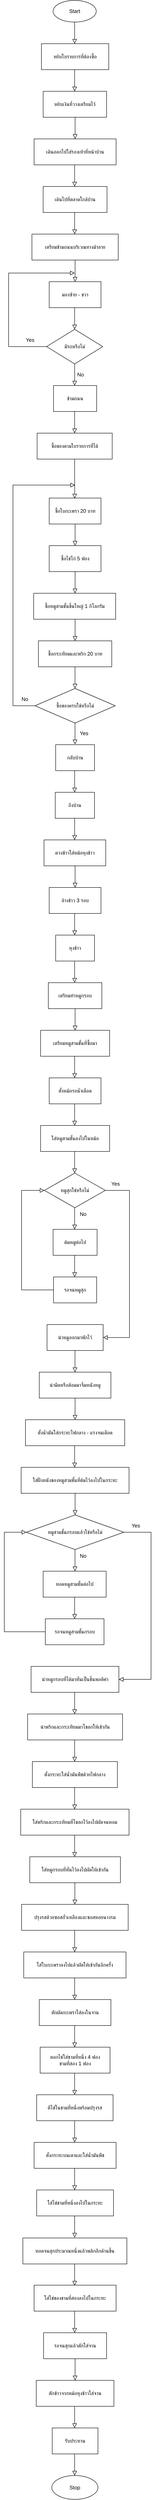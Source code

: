 <mxfile version="24.6.4" type="github">
  <diagram id="C5RBs43oDa-KdzZeNtuy" name="Page-1">
    <mxGraphModel dx="756" dy="640" grid="1" gridSize="10" guides="1" tooltips="1" connect="1" arrows="1" fold="1" page="1" pageScale="1" pageWidth="827" pageHeight="1169" math="0" shadow="0">
      <root>
        <mxCell id="WIyWlLk6GJQsqaUBKTNV-0" />
        <mxCell id="WIyWlLk6GJQsqaUBKTNV-1" parent="WIyWlLk6GJQsqaUBKTNV-0" />
        <mxCell id="WIyWlLk6GJQsqaUBKTNV-2" value="" style="rounded=0;html=1;jettySize=auto;orthogonalLoop=1;fontSize=11;endArrow=block;endFill=0;endSize=8;strokeWidth=1;shadow=0;labelBackgroundColor=none;edgeStyle=orthogonalEdgeStyle;" parent="WIyWlLk6GJQsqaUBKTNV-1" edge="1">
          <mxGeometry relative="1" as="geometry">
            <mxPoint x="413" y="110" as="sourcePoint" />
            <mxPoint x="413" y="160" as="targetPoint" />
            <Array as="points">
              <mxPoint x="413" y="150" />
              <mxPoint x="413" y="150" />
            </Array>
          </mxGeometry>
        </mxCell>
        <mxCell id="dRylAUvEp7F5T7CG9AiP-0" value="Start" style="ellipse;whiteSpace=wrap;html=1;" vertex="1" parent="WIyWlLk6GJQsqaUBKTNV-1">
          <mxGeometry x="363" y="60" width="100" height="50" as="geometry" />
        </mxCell>
        <mxCell id="dRylAUvEp7F5T7CG9AiP-4" value="หยิบใบรายการที่ต้องซื้อ" style="rounded=0;whiteSpace=wrap;html=1;" vertex="1" parent="WIyWlLk6GJQsqaUBKTNV-1">
          <mxGeometry x="336" y="160" width="156" height="60" as="geometry" />
        </mxCell>
        <mxCell id="dRylAUvEp7F5T7CG9AiP-5" value="" style="rounded=0;html=1;jettySize=auto;orthogonalLoop=1;fontSize=11;endArrow=block;endFill=0;endSize=8;strokeWidth=1;shadow=0;labelBackgroundColor=none;edgeStyle=orthogonalEdgeStyle;" edge="1" parent="WIyWlLk6GJQsqaUBKTNV-1">
          <mxGeometry relative="1" as="geometry">
            <mxPoint x="413" y="220" as="sourcePoint" />
            <mxPoint x="413" y="270" as="targetPoint" />
            <Array as="points">
              <mxPoint x="413" y="260" />
              <mxPoint x="413" y="260" />
            </Array>
          </mxGeometry>
        </mxCell>
        <mxCell id="dRylAUvEp7F5T7CG9AiP-6" value="หยิบเงินที่วางเตรียมไว้" style="rounded=0;whiteSpace=wrap;html=1;" vertex="1" parent="WIyWlLk6GJQsqaUBKTNV-1">
          <mxGeometry x="340" y="270" width="147" height="60" as="geometry" />
        </mxCell>
        <mxCell id="dRylAUvEp7F5T7CG9AiP-7" value="" style="rounded=0;html=1;jettySize=auto;orthogonalLoop=1;fontSize=11;endArrow=block;endFill=0;endSize=8;strokeWidth=1;shadow=0;labelBackgroundColor=none;edgeStyle=orthogonalEdgeStyle;" edge="1" parent="WIyWlLk6GJQsqaUBKTNV-1">
          <mxGeometry relative="1" as="geometry">
            <mxPoint x="414" y="330" as="sourcePoint" />
            <mxPoint x="414" y="380" as="targetPoint" />
            <Array as="points">
              <mxPoint x="414" y="370" />
              <mxPoint x="414" y="370" />
            </Array>
          </mxGeometry>
        </mxCell>
        <mxCell id="dRylAUvEp7F5T7CG9AiP-8" value="เดินออกไปใส่รองเท้าที่หน้าบ้าน" style="rounded=0;whiteSpace=wrap;html=1;" vertex="1" parent="WIyWlLk6GJQsqaUBKTNV-1">
          <mxGeometry x="319" y="380" width="190" height="60" as="geometry" />
        </mxCell>
        <mxCell id="dRylAUvEp7F5T7CG9AiP-9" value="" style="rounded=0;html=1;jettySize=auto;orthogonalLoop=1;fontSize=11;endArrow=block;endFill=0;endSize=8;strokeWidth=1;shadow=0;labelBackgroundColor=none;edgeStyle=orthogonalEdgeStyle;" edge="1" parent="WIyWlLk6GJQsqaUBKTNV-1">
          <mxGeometry relative="1" as="geometry">
            <mxPoint x="413" y="440" as="sourcePoint" />
            <mxPoint x="413" y="490" as="targetPoint" />
            <Array as="points">
              <mxPoint x="413" y="480" />
              <mxPoint x="413" y="480" />
            </Array>
          </mxGeometry>
        </mxCell>
        <mxCell id="dRylAUvEp7F5T7CG9AiP-10" value="เดินไปที่ตลาดใกล้บ้าน" style="rounded=0;whiteSpace=wrap;html=1;" vertex="1" parent="WIyWlLk6GJQsqaUBKTNV-1">
          <mxGeometry x="340" y="490" width="148" height="60" as="geometry" />
        </mxCell>
        <mxCell id="dRylAUvEp7F5T7CG9AiP-11" value="" style="rounded=0;html=1;jettySize=auto;orthogonalLoop=1;fontSize=11;endArrow=block;endFill=0;endSize=8;strokeWidth=1;shadow=0;labelBackgroundColor=none;edgeStyle=orthogonalEdgeStyle;" edge="1" parent="WIyWlLk6GJQsqaUBKTNV-1">
          <mxGeometry relative="1" as="geometry">
            <mxPoint x="413" y="550" as="sourcePoint" />
            <mxPoint x="413" y="600" as="targetPoint" />
            <Array as="points">
              <mxPoint x="413" y="590" />
              <mxPoint x="413" y="590" />
            </Array>
          </mxGeometry>
        </mxCell>
        <mxCell id="dRylAUvEp7F5T7CG9AiP-12" value="เตรียมข้ามถนนบริเวณทางม้าลาย" style="rounded=0;whiteSpace=wrap;html=1;" vertex="1" parent="WIyWlLk6GJQsqaUBKTNV-1">
          <mxGeometry x="314" y="600" width="200" height="60" as="geometry" />
        </mxCell>
        <mxCell id="dRylAUvEp7F5T7CG9AiP-13" value="" style="rounded=0;html=1;jettySize=auto;orthogonalLoop=1;fontSize=11;endArrow=block;endFill=0;endSize=8;strokeWidth=1;shadow=0;labelBackgroundColor=none;edgeStyle=orthogonalEdgeStyle;" edge="1" parent="WIyWlLk6GJQsqaUBKTNV-1">
          <mxGeometry relative="1" as="geometry">
            <mxPoint x="414" y="660" as="sourcePoint" />
            <mxPoint x="414" y="710" as="targetPoint" />
            <Array as="points">
              <mxPoint x="414" y="700" />
              <mxPoint x="414" y="700" />
            </Array>
          </mxGeometry>
        </mxCell>
        <mxCell id="dRylAUvEp7F5T7CG9AiP-14" value="มองซ้าย - ขวา" style="rounded=0;whiteSpace=wrap;html=1;" vertex="1" parent="WIyWlLk6GJQsqaUBKTNV-1">
          <mxGeometry x="354" y="710" width="120" height="60" as="geometry" />
        </mxCell>
        <mxCell id="dRylAUvEp7F5T7CG9AiP-15" value="" style="rounded=0;html=1;jettySize=auto;orthogonalLoop=1;fontSize=11;endArrow=block;endFill=0;endSize=8;strokeWidth=1;shadow=0;labelBackgroundColor=none;edgeStyle=orthogonalEdgeStyle;" edge="1" parent="WIyWlLk6GJQsqaUBKTNV-1">
          <mxGeometry relative="1" as="geometry">
            <mxPoint x="413" y="770" as="sourcePoint" />
            <mxPoint x="413" y="820" as="targetPoint" />
            <Array as="points">
              <mxPoint x="413" y="810" />
              <mxPoint x="413" y="810" />
            </Array>
          </mxGeometry>
        </mxCell>
        <mxCell id="dRylAUvEp7F5T7CG9AiP-17" value="มีรถหรือไม่" style="rhombus;whiteSpace=wrap;html=1;" vertex="1" parent="WIyWlLk6GJQsqaUBKTNV-1">
          <mxGeometry x="348" y="820" width="130" height="80" as="geometry" />
        </mxCell>
        <mxCell id="dRylAUvEp7F5T7CG9AiP-18" value="" style="rounded=0;html=1;jettySize=auto;orthogonalLoop=1;fontSize=11;endArrow=block;endFill=0;endSize=8;strokeWidth=1;shadow=0;labelBackgroundColor=none;edgeStyle=orthogonalEdgeStyle;" edge="1" parent="WIyWlLk6GJQsqaUBKTNV-1">
          <mxGeometry relative="1" as="geometry">
            <mxPoint x="413" y="900" as="sourcePoint" />
            <mxPoint x="413" y="950" as="targetPoint" />
            <Array as="points">
              <mxPoint x="413" y="940" />
              <mxPoint x="413" y="940" />
            </Array>
          </mxGeometry>
        </mxCell>
        <mxCell id="dRylAUvEp7F5T7CG9AiP-19" value="ข้ามถนน" style="rounded=0;whiteSpace=wrap;html=1;" vertex="1" parent="WIyWlLk6GJQsqaUBKTNV-1">
          <mxGeometry x="364" y="950" width="100" height="60" as="geometry" />
        </mxCell>
        <mxCell id="dRylAUvEp7F5T7CG9AiP-20" value="ซื้อของตามใบรายการที่ได้" style="rounded=0;whiteSpace=wrap;html=1;" vertex="1" parent="WIyWlLk6GJQsqaUBKTNV-1">
          <mxGeometry x="326" y="1060" width="174" height="60" as="geometry" />
        </mxCell>
        <mxCell id="dRylAUvEp7F5T7CG9AiP-21" value="" style="rounded=0;html=1;jettySize=auto;orthogonalLoop=1;fontSize=11;endArrow=block;endFill=0;endSize=8;strokeWidth=1;shadow=0;labelBackgroundColor=none;edgeStyle=orthogonalEdgeStyle;" edge="1" parent="WIyWlLk6GJQsqaUBKTNV-1">
          <mxGeometry relative="1" as="geometry">
            <mxPoint x="413" y="1010" as="sourcePoint" />
            <mxPoint x="413" y="1060" as="targetPoint" />
            <Array as="points">
              <mxPoint x="413" y="1050" />
              <mxPoint x="413" y="1050" />
            </Array>
          </mxGeometry>
        </mxCell>
        <mxCell id="9p4imzftp4YwQ79ZMZ6x-1" value="" style="rounded=0;html=1;jettySize=auto;orthogonalLoop=1;fontSize=11;endArrow=block;endFill=0;endSize=8;strokeWidth=1;shadow=0;labelBackgroundColor=none;edgeStyle=orthogonalEdgeStyle;" edge="1" parent="WIyWlLk6GJQsqaUBKTNV-1">
          <mxGeometry relative="1" as="geometry">
            <mxPoint x="413" y="1120" as="sourcePoint" />
            <mxPoint x="413.19" y="1211" as="targetPoint" />
            <Array as="points">
              <mxPoint x="412.79" y="1180" />
              <mxPoint x="412.79" y="1180" />
            </Array>
          </mxGeometry>
        </mxCell>
        <mxCell id="9p4imzftp4YwQ79ZMZ6x-3" value="" style="rounded=0;html=1;jettySize=auto;orthogonalLoop=1;fontSize=11;endArrow=block;endFill=0;endSize=8;strokeWidth=1;shadow=0;labelBackgroundColor=none;edgeStyle=orthogonalEdgeStyle;exitX=0;exitY=0.5;exitDx=0;exitDy=0;" edge="1" parent="WIyWlLk6GJQsqaUBKTNV-1" source="dRylAUvEp7F5T7CG9AiP-17">
          <mxGeometry relative="1" as="geometry">
            <mxPoint x="280" y="910" as="sourcePoint" />
            <mxPoint x="413" y="690" as="targetPoint" />
            <Array as="points">
              <mxPoint x="260" y="860" />
              <mxPoint x="260" y="690" />
            </Array>
          </mxGeometry>
        </mxCell>
        <mxCell id="9p4imzftp4YwQ79ZMZ6x-6" value="Yes" style="text;strokeColor=none;fillColor=none;align=left;verticalAlign=middle;spacingLeft=4;spacingRight=4;overflow=hidden;points=[[0,0.5],[1,0.5]];portConstraint=eastwest;rotatable=0;whiteSpace=wrap;html=1;" vertex="1" parent="WIyWlLk6GJQsqaUBKTNV-1">
          <mxGeometry x="294" y="830" width="42" height="30" as="geometry" />
        </mxCell>
        <mxCell id="9p4imzftp4YwQ79ZMZ6x-8" value="No" style="text;strokeColor=none;fillColor=none;align=left;verticalAlign=middle;spacingLeft=4;spacingRight=4;overflow=hidden;points=[[0,0.5],[1,0.5]];portConstraint=eastwest;rotatable=0;whiteSpace=wrap;html=1;" vertex="1" parent="WIyWlLk6GJQsqaUBKTNV-1">
          <mxGeometry x="413" y="910" width="40" height="30" as="geometry" />
        </mxCell>
        <mxCell id="9p4imzftp4YwQ79ZMZ6x-9" value="ซื้อใบกะเพรา 20 บาท" style="rounded=0;whiteSpace=wrap;html=1;" vertex="1" parent="WIyWlLk6GJQsqaUBKTNV-1">
          <mxGeometry x="354" y="1210" width="120" height="60" as="geometry" />
        </mxCell>
        <mxCell id="9p4imzftp4YwQ79ZMZ6x-10" value="" style="rounded=0;html=1;jettySize=auto;orthogonalLoop=1;fontSize=11;endArrow=block;endFill=0;endSize=8;strokeWidth=1;shadow=0;labelBackgroundColor=none;edgeStyle=orthogonalEdgeStyle;" edge="1" parent="WIyWlLk6GJQsqaUBKTNV-1">
          <mxGeometry relative="1" as="geometry">
            <mxPoint x="414" y="1270" as="sourcePoint" />
            <mxPoint x="414" y="1320" as="targetPoint" />
            <Array as="points">
              <mxPoint x="414" y="1310" />
              <mxPoint x="414" y="1310" />
            </Array>
          </mxGeometry>
        </mxCell>
        <mxCell id="9p4imzftp4YwQ79ZMZ6x-11" value="ซื้อไข่ไก่ 5 ฟอง" style="rounded=0;whiteSpace=wrap;html=1;" vertex="1" parent="WIyWlLk6GJQsqaUBKTNV-1">
          <mxGeometry x="354" y="1320" width="120" height="60" as="geometry" />
        </mxCell>
        <mxCell id="9p4imzftp4YwQ79ZMZ6x-12" value="" style="rounded=0;html=1;jettySize=auto;orthogonalLoop=1;fontSize=11;endArrow=block;endFill=0;endSize=8;strokeWidth=1;shadow=0;labelBackgroundColor=none;edgeStyle=orthogonalEdgeStyle;" edge="1" parent="WIyWlLk6GJQsqaUBKTNV-1">
          <mxGeometry relative="1" as="geometry">
            <mxPoint x="414" y="1380" as="sourcePoint" />
            <mxPoint x="414" y="1430" as="targetPoint" />
            <Array as="points">
              <mxPoint x="414" y="1420" />
              <mxPoint x="414" y="1420" />
            </Array>
          </mxGeometry>
        </mxCell>
        <mxCell id="9p4imzftp4YwQ79ZMZ6x-13" value="ซื้อหมูสามชั้นชิ้นใหญ่ 1 กิโลกรัม" style="rounded=0;whiteSpace=wrap;html=1;" vertex="1" parent="WIyWlLk6GJQsqaUBKTNV-1">
          <mxGeometry x="318" y="1430" width="190" height="60" as="geometry" />
        </mxCell>
        <mxCell id="9p4imzftp4YwQ79ZMZ6x-14" value="" style="rounded=0;html=1;jettySize=auto;orthogonalLoop=1;fontSize=11;endArrow=block;endFill=0;endSize=8;strokeWidth=1;shadow=0;labelBackgroundColor=none;edgeStyle=orthogonalEdgeStyle;" edge="1" parent="WIyWlLk6GJQsqaUBKTNV-1">
          <mxGeometry relative="1" as="geometry">
            <mxPoint x="414" y="1490" as="sourcePoint" />
            <mxPoint x="414" y="1540" as="targetPoint" />
            <Array as="points">
              <mxPoint x="414" y="1530" />
              <mxPoint x="414" y="1530" />
            </Array>
          </mxGeometry>
        </mxCell>
        <mxCell id="9p4imzftp4YwQ79ZMZ6x-15" value="ซื้อกระเทียมและพริก 20 บาท" style="rounded=0;whiteSpace=wrap;html=1;" vertex="1" parent="WIyWlLk6GJQsqaUBKTNV-1">
          <mxGeometry x="329" y="1540" width="170" height="60" as="geometry" />
        </mxCell>
        <mxCell id="9p4imzftp4YwQ79ZMZ6x-16" value="" style="rounded=0;html=1;jettySize=auto;orthogonalLoop=1;fontSize=11;endArrow=block;endFill=0;endSize=8;strokeWidth=1;shadow=0;labelBackgroundColor=none;edgeStyle=orthogonalEdgeStyle;" edge="1" parent="WIyWlLk6GJQsqaUBKTNV-1">
          <mxGeometry relative="1" as="geometry">
            <mxPoint x="413.82" y="1600" as="sourcePoint" />
            <mxPoint x="413.82" y="1650" as="targetPoint" />
            <Array as="points">
              <mxPoint x="413.82" y="1640" />
              <mxPoint x="413.82" y="1640" />
            </Array>
          </mxGeometry>
        </mxCell>
        <mxCell id="9p4imzftp4YwQ79ZMZ6x-17" value="ซื้อของครบใช่หรือไม่" style="rhombus;whiteSpace=wrap;html=1;" vertex="1" parent="WIyWlLk6GJQsqaUBKTNV-1">
          <mxGeometry x="321" y="1650" width="186" height="80" as="geometry" />
        </mxCell>
        <mxCell id="9p4imzftp4YwQ79ZMZ6x-18" value="" style="rounded=0;html=1;jettySize=auto;orthogonalLoop=1;fontSize=11;endArrow=block;endFill=0;endSize=8;strokeWidth=1;shadow=0;labelBackgroundColor=none;edgeStyle=orthogonalEdgeStyle;" edge="1" parent="WIyWlLk6GJQsqaUBKTNV-1">
          <mxGeometry relative="1" as="geometry">
            <mxPoint x="413.82" y="1729" as="sourcePoint" />
            <mxPoint x="413.82" y="1779" as="targetPoint" />
            <Array as="points">
              <mxPoint x="413.82" y="1769" />
              <mxPoint x="413.82" y="1769" />
            </Array>
          </mxGeometry>
        </mxCell>
        <mxCell id="9p4imzftp4YwQ79ZMZ6x-19" value="กลับบ้าน" style="rounded=0;whiteSpace=wrap;html=1;" vertex="1" parent="WIyWlLk6GJQsqaUBKTNV-1">
          <mxGeometry x="369" y="1780" width="90" height="60" as="geometry" />
        </mxCell>
        <mxCell id="9p4imzftp4YwQ79ZMZ6x-20" value="" style="rounded=0;html=1;jettySize=auto;orthogonalLoop=1;fontSize=11;endArrow=block;endFill=0;endSize=8;strokeWidth=1;shadow=0;labelBackgroundColor=none;edgeStyle=orthogonalEdgeStyle;" edge="1" parent="WIyWlLk6GJQsqaUBKTNV-1">
          <mxGeometry relative="1" as="geometry">
            <mxPoint x="413" y="1840" as="sourcePoint" />
            <mxPoint x="413" y="1890" as="targetPoint" />
            <Array as="points">
              <mxPoint x="413" y="1880" />
              <mxPoint x="413" y="1880" />
            </Array>
          </mxGeometry>
        </mxCell>
        <mxCell id="9p4imzftp4YwQ79ZMZ6x-21" value="ถึงบ้าน" style="rounded=0;whiteSpace=wrap;html=1;" vertex="1" parent="WIyWlLk6GJQsqaUBKTNV-1">
          <mxGeometry x="368" y="1890" width="91" height="60" as="geometry" />
        </mxCell>
        <mxCell id="9p4imzftp4YwQ79ZMZ6x-22" value="" style="rounded=0;html=1;jettySize=auto;orthogonalLoop=1;fontSize=11;endArrow=block;endFill=0;endSize=8;strokeWidth=1;shadow=0;labelBackgroundColor=none;edgeStyle=orthogonalEdgeStyle;" edge="1" parent="WIyWlLk6GJQsqaUBKTNV-1">
          <mxGeometry relative="1" as="geometry">
            <mxPoint x="413" y="1950" as="sourcePoint" />
            <mxPoint x="413" y="2000" as="targetPoint" />
            <Array as="points">
              <mxPoint x="413" y="1990" />
              <mxPoint x="413" y="1990" />
            </Array>
          </mxGeometry>
        </mxCell>
        <mxCell id="9p4imzftp4YwQ79ZMZ6x-23" value="ตวงข้าวใส่หม้อหุงข้าว" style="rounded=0;whiteSpace=wrap;html=1;" vertex="1" parent="WIyWlLk6GJQsqaUBKTNV-1">
          <mxGeometry x="342" y="2000" width="143" height="60" as="geometry" />
        </mxCell>
        <mxCell id="9p4imzftp4YwQ79ZMZ6x-24" value="" style="rounded=0;html=1;jettySize=auto;orthogonalLoop=1;fontSize=11;endArrow=block;endFill=0;endSize=8;strokeWidth=1;shadow=0;labelBackgroundColor=none;edgeStyle=orthogonalEdgeStyle;" edge="1" parent="WIyWlLk6GJQsqaUBKTNV-1">
          <mxGeometry relative="1" as="geometry">
            <mxPoint x="414" y="2060" as="sourcePoint" />
            <mxPoint x="414" y="2110" as="targetPoint" />
            <Array as="points">
              <mxPoint x="414" y="2100" />
              <mxPoint x="414" y="2100" />
            </Array>
          </mxGeometry>
        </mxCell>
        <mxCell id="9p4imzftp4YwQ79ZMZ6x-25" value="ล้างข้าว 3 รอบ" style="rounded=0;whiteSpace=wrap;html=1;" vertex="1" parent="WIyWlLk6GJQsqaUBKTNV-1">
          <mxGeometry x="354" y="2110" width="120" height="60" as="geometry" />
        </mxCell>
        <mxCell id="9p4imzftp4YwQ79ZMZ6x-26" value="" style="rounded=0;html=1;jettySize=auto;orthogonalLoop=1;fontSize=11;endArrow=block;endFill=0;endSize=8;strokeWidth=1;shadow=0;labelBackgroundColor=none;edgeStyle=orthogonalEdgeStyle;" edge="1" parent="WIyWlLk6GJQsqaUBKTNV-1">
          <mxGeometry relative="1" as="geometry">
            <mxPoint x="413" y="2170" as="sourcePoint" />
            <mxPoint x="413" y="2220" as="targetPoint" />
            <Array as="points">
              <mxPoint x="413" y="2210" />
              <mxPoint x="413" y="2210" />
            </Array>
          </mxGeometry>
        </mxCell>
        <mxCell id="9p4imzftp4YwQ79ZMZ6x-27" value="หุงข้าว" style="rounded=0;whiteSpace=wrap;html=1;" vertex="1" parent="WIyWlLk6GJQsqaUBKTNV-1">
          <mxGeometry x="369" y="2220" width="90" height="60" as="geometry" />
        </mxCell>
        <mxCell id="9p4imzftp4YwQ79ZMZ6x-28" value="" style="rounded=0;html=1;jettySize=auto;orthogonalLoop=1;fontSize=11;endArrow=block;endFill=0;endSize=8;strokeWidth=1;shadow=0;labelBackgroundColor=none;edgeStyle=orthogonalEdgeStyle;" edge="1" parent="WIyWlLk6GJQsqaUBKTNV-1">
          <mxGeometry relative="1" as="geometry">
            <mxPoint x="413" y="2280" as="sourcePoint" />
            <mxPoint x="413" y="2330" as="targetPoint" />
            <Array as="points">
              <mxPoint x="413" y="2320" />
              <mxPoint x="413" y="2320" />
            </Array>
          </mxGeometry>
        </mxCell>
        <mxCell id="9p4imzftp4YwQ79ZMZ6x-29" value="เตรียมทำหมูกรอบ" style="rounded=0;whiteSpace=wrap;html=1;" vertex="1" parent="WIyWlLk6GJQsqaUBKTNV-1">
          <mxGeometry x="352" y="2330" width="124" height="60" as="geometry" />
        </mxCell>
        <mxCell id="9p4imzftp4YwQ79ZMZ6x-30" value="" style="rounded=0;html=1;jettySize=auto;orthogonalLoop=1;fontSize=11;endArrow=block;endFill=0;endSize=8;strokeWidth=1;shadow=0;labelBackgroundColor=none;edgeStyle=orthogonalEdgeStyle;" edge="1" parent="WIyWlLk6GJQsqaUBKTNV-1">
          <mxGeometry relative="1" as="geometry">
            <mxPoint x="414" y="2390" as="sourcePoint" />
            <mxPoint x="414" y="2440" as="targetPoint" />
            <Array as="points">
              <mxPoint x="414" y="2430" />
              <mxPoint x="414" y="2430" />
            </Array>
          </mxGeometry>
        </mxCell>
        <mxCell id="9p4imzftp4YwQ79ZMZ6x-31" value="เตรียมหมูสามชั้นที่ซื้อมา" style="rounded=0;whiteSpace=wrap;html=1;" vertex="1" parent="WIyWlLk6GJQsqaUBKTNV-1">
          <mxGeometry x="334" y="2440" width="160" height="60" as="geometry" />
        </mxCell>
        <mxCell id="9p4imzftp4YwQ79ZMZ6x-32" value="" style="rounded=0;html=1;jettySize=auto;orthogonalLoop=1;fontSize=11;endArrow=block;endFill=0;endSize=8;strokeWidth=1;shadow=0;labelBackgroundColor=none;edgeStyle=orthogonalEdgeStyle;" edge="1" parent="WIyWlLk6GJQsqaUBKTNV-1">
          <mxGeometry relative="1" as="geometry">
            <mxPoint x="413" y="2500" as="sourcePoint" />
            <mxPoint x="413" y="2550" as="targetPoint" />
            <Array as="points">
              <mxPoint x="413" y="2540" />
              <mxPoint x="413" y="2540" />
            </Array>
          </mxGeometry>
        </mxCell>
        <mxCell id="9p4imzftp4YwQ79ZMZ6x-33" value="ตั้งหม้อรอน้ำเดือด" style="rounded=0;whiteSpace=wrap;html=1;" vertex="1" parent="WIyWlLk6GJQsqaUBKTNV-1">
          <mxGeometry x="354" y="2550" width="120" height="60" as="geometry" />
        </mxCell>
        <mxCell id="9p4imzftp4YwQ79ZMZ6x-34" value="" style="rounded=0;html=1;jettySize=auto;orthogonalLoop=1;fontSize=11;endArrow=block;endFill=0;endSize=8;strokeWidth=1;shadow=0;labelBackgroundColor=none;edgeStyle=orthogonalEdgeStyle;" edge="1" parent="WIyWlLk6GJQsqaUBKTNV-1">
          <mxGeometry relative="1" as="geometry">
            <mxPoint x="413" y="2610" as="sourcePoint" />
            <mxPoint x="413" y="2660" as="targetPoint" />
            <Array as="points">
              <mxPoint x="413" y="2650" />
              <mxPoint x="413" y="2650" />
            </Array>
          </mxGeometry>
        </mxCell>
        <mxCell id="9p4imzftp4YwQ79ZMZ6x-35" value="ใส่หมูสามชั้นลงไปในหม้อ" style="rounded=0;whiteSpace=wrap;html=1;" vertex="1" parent="WIyWlLk6GJQsqaUBKTNV-1">
          <mxGeometry x="334" y="2660" width="160" height="60" as="geometry" />
        </mxCell>
        <mxCell id="9p4imzftp4YwQ79ZMZ6x-36" value="" style="rounded=0;html=1;jettySize=auto;orthogonalLoop=1;fontSize=11;endArrow=block;endFill=0;endSize=8;strokeWidth=1;shadow=0;labelBackgroundColor=none;edgeStyle=orthogonalEdgeStyle;" edge="1" parent="WIyWlLk6GJQsqaUBKTNV-1">
          <mxGeometry relative="1" as="geometry">
            <mxPoint x="413" y="2720" as="sourcePoint" />
            <mxPoint x="413" y="2770" as="targetPoint" />
            <Array as="points">
              <mxPoint x="413" y="2760" />
              <mxPoint x="413" y="2760" />
            </Array>
          </mxGeometry>
        </mxCell>
        <mxCell id="9p4imzftp4YwQ79ZMZ6x-38" value="หมูสุกใช่หรือไม่" style="rhombus;whiteSpace=wrap;html=1;" vertex="1" parent="WIyWlLk6GJQsqaUBKTNV-1">
          <mxGeometry x="343" y="2770" width="141" height="80" as="geometry" />
        </mxCell>
        <mxCell id="9p4imzftp4YwQ79ZMZ6x-39" value="" style="rounded=0;html=1;jettySize=auto;orthogonalLoop=1;fontSize=11;endArrow=block;endFill=0;endSize=8;strokeWidth=1;shadow=0;labelBackgroundColor=none;edgeStyle=orthogonalEdgeStyle;" edge="1" parent="WIyWlLk6GJQsqaUBKTNV-1">
          <mxGeometry relative="1" as="geometry">
            <mxPoint x="413" y="2850" as="sourcePoint" />
            <mxPoint x="413" y="2900" as="targetPoint" />
            <Array as="points">
              <mxPoint x="413" y="2890" />
              <mxPoint x="413" y="2890" />
            </Array>
          </mxGeometry>
        </mxCell>
        <mxCell id="9p4imzftp4YwQ79ZMZ6x-40" value="ต้มหมูต่อไป" style="rounded=0;whiteSpace=wrap;html=1;" vertex="1" parent="WIyWlLk6GJQsqaUBKTNV-1">
          <mxGeometry x="363" y="2900" width="102" height="60" as="geometry" />
        </mxCell>
        <mxCell id="9p4imzftp4YwQ79ZMZ6x-41" value="" style="rounded=0;html=1;jettySize=auto;orthogonalLoop=1;fontSize=11;endArrow=block;endFill=0;endSize=8;strokeWidth=1;shadow=0;labelBackgroundColor=none;edgeStyle=orthogonalEdgeStyle;" edge="1" parent="WIyWlLk6GJQsqaUBKTNV-1">
          <mxGeometry relative="1" as="geometry">
            <mxPoint x="413" y="2960" as="sourcePoint" />
            <mxPoint x="413" y="3010" as="targetPoint" />
            <Array as="points">
              <mxPoint x="413" y="3000" />
              <mxPoint x="413" y="3000" />
            </Array>
          </mxGeometry>
        </mxCell>
        <mxCell id="9p4imzftp4YwQ79ZMZ6x-42" value="รอจนหมูสุก" style="rounded=0;whiteSpace=wrap;html=1;" vertex="1" parent="WIyWlLk6GJQsqaUBKTNV-1">
          <mxGeometry x="364" y="3010" width="100" height="60" as="geometry" />
        </mxCell>
        <mxCell id="9p4imzftp4YwQ79ZMZ6x-43" value="" style="rounded=0;html=1;jettySize=auto;orthogonalLoop=1;fontSize=11;endArrow=block;endFill=0;endSize=8;strokeWidth=1;shadow=0;labelBackgroundColor=none;edgeStyle=orthogonalEdgeStyle;entryX=0;entryY=0.5;entryDx=0;entryDy=0;" edge="1" parent="WIyWlLk6GJQsqaUBKTNV-1" source="9p4imzftp4YwQ79ZMZ6x-42" target="9p4imzftp4YwQ79ZMZ6x-38">
          <mxGeometry relative="1" as="geometry">
            <mxPoint x="326" y="3060" as="sourcePoint" />
            <mxPoint x="340" y="2810" as="targetPoint" />
            <Array as="points">
              <mxPoint x="290" y="3040" />
              <mxPoint x="290" y="2810" />
            </Array>
          </mxGeometry>
        </mxCell>
        <mxCell id="9p4imzftp4YwQ79ZMZ6x-44" value="Yes" style="text;strokeColor=none;fillColor=none;align=left;verticalAlign=middle;spacingLeft=4;spacingRight=4;overflow=hidden;points=[[0,0.5],[1,0.5]];portConstraint=eastwest;rotatable=0;whiteSpace=wrap;html=1;" vertex="1" parent="WIyWlLk6GJQsqaUBKTNV-1">
          <mxGeometry x="492" y="2780" width="40" height="30" as="geometry" />
        </mxCell>
        <mxCell id="9p4imzftp4YwQ79ZMZ6x-45" value="No" style="text;strokeColor=none;fillColor=none;align=left;verticalAlign=middle;spacingLeft=4;spacingRight=4;overflow=hidden;points=[[0,0.5],[1,0.5]];portConstraint=eastwest;rotatable=0;whiteSpace=wrap;html=1;" vertex="1" parent="WIyWlLk6GJQsqaUBKTNV-1">
          <mxGeometry x="419" y="2850" width="40" height="30" as="geometry" />
        </mxCell>
        <mxCell id="9p4imzftp4YwQ79ZMZ6x-46" value="" style="rounded=0;html=1;jettySize=auto;orthogonalLoop=1;fontSize=11;endArrow=block;endFill=0;endSize=8;strokeWidth=1;shadow=0;labelBackgroundColor=none;edgeStyle=orthogonalEdgeStyle;exitX=1;exitY=0.5;exitDx=0;exitDy=0;entryX=1;entryY=0.5;entryDx=0;entryDy=0;" edge="1" parent="WIyWlLk6GJQsqaUBKTNV-1" source="9p4imzftp4YwQ79ZMZ6x-38" target="9p4imzftp4YwQ79ZMZ6x-48">
          <mxGeometry relative="1" as="geometry">
            <mxPoint x="540" y="2900" as="sourcePoint" />
            <mxPoint x="490" y="3150" as="targetPoint" />
            <Array as="points">
              <mxPoint x="540" y="2810" />
              <mxPoint x="540" y="3150" />
            </Array>
          </mxGeometry>
        </mxCell>
        <mxCell id="9p4imzftp4YwQ79ZMZ6x-48" value="นำหมูออกมาพักไว้" style="rounded=0;whiteSpace=wrap;html=1;" vertex="1" parent="WIyWlLk6GJQsqaUBKTNV-1">
          <mxGeometry x="349" y="3120" width="130" height="60" as="geometry" />
        </mxCell>
        <mxCell id="9p4imzftp4YwQ79ZMZ6x-50" value="Yes" style="text;strokeColor=none;fillColor=none;align=left;verticalAlign=middle;spacingLeft=4;spacingRight=4;overflow=hidden;points=[[0,0.5],[1,0.5]];portConstraint=eastwest;rotatable=0;whiteSpace=wrap;html=1;" vertex="1" parent="WIyWlLk6GJQsqaUBKTNV-1">
          <mxGeometry x="419" y="1739" width="40" height="30" as="geometry" />
        </mxCell>
        <mxCell id="9p4imzftp4YwQ79ZMZ6x-51" value="" style="rounded=0;html=1;jettySize=auto;orthogonalLoop=1;fontSize=11;endArrow=block;endFill=0;endSize=8;strokeWidth=1;shadow=0;labelBackgroundColor=none;edgeStyle=orthogonalEdgeStyle;exitX=0;exitY=0.5;exitDx=0;exitDy=0;" edge="1" parent="WIyWlLk6GJQsqaUBKTNV-1" source="9p4imzftp4YwQ79ZMZ6x-17">
          <mxGeometry relative="1" as="geometry">
            <mxPoint x="250" y="1680" as="sourcePoint" />
            <mxPoint x="414" y="1180" as="targetPoint" />
            <Array as="points">
              <mxPoint x="270" y="1690" />
              <mxPoint x="270" y="1180" />
            </Array>
          </mxGeometry>
        </mxCell>
        <mxCell id="9p4imzftp4YwQ79ZMZ6x-52" value="No" style="text;strokeColor=none;fillColor=none;align=left;verticalAlign=middle;spacingLeft=4;spacingRight=4;overflow=hidden;points=[[0,0.5],[1,0.5]];portConstraint=eastwest;rotatable=0;whiteSpace=wrap;html=1;" vertex="1" parent="WIyWlLk6GJQsqaUBKTNV-1">
          <mxGeometry x="284" y="1660" width="30" height="30" as="geometry" />
        </mxCell>
        <mxCell id="9p4imzftp4YwQ79ZMZ6x-53" value="" style="rounded=0;html=1;jettySize=auto;orthogonalLoop=1;fontSize=11;endArrow=block;endFill=0;endSize=8;strokeWidth=1;shadow=0;labelBackgroundColor=none;edgeStyle=orthogonalEdgeStyle;" edge="1" parent="WIyWlLk6GJQsqaUBKTNV-1">
          <mxGeometry relative="1" as="geometry">
            <mxPoint x="413.78" y="3180" as="sourcePoint" />
            <mxPoint x="413.78" y="3230" as="targetPoint" />
            <Array as="points">
              <mxPoint x="413.78" y="3220" />
              <mxPoint x="413.78" y="3220" />
            </Array>
          </mxGeometry>
        </mxCell>
        <mxCell id="9p4imzftp4YwQ79ZMZ6x-55" value="นำมีดหรือส้อมมาจิ้มหนังหมู" style="rounded=0;whiteSpace=wrap;html=1;" vertex="1" parent="WIyWlLk6GJQsqaUBKTNV-1">
          <mxGeometry x="331" y="3230" width="166" height="60" as="geometry" />
        </mxCell>
        <mxCell id="9p4imzftp4YwQ79ZMZ6x-56" value="" style="rounded=0;html=1;jettySize=auto;orthogonalLoop=1;fontSize=11;endArrow=block;endFill=0;endSize=8;strokeWidth=1;shadow=0;labelBackgroundColor=none;edgeStyle=orthogonalEdgeStyle;" edge="1" parent="WIyWlLk6GJQsqaUBKTNV-1">
          <mxGeometry relative="1" as="geometry">
            <mxPoint x="414" y="3290" as="sourcePoint" />
            <mxPoint x="414" y="3340" as="targetPoint" />
            <Array as="points">
              <mxPoint x="414" y="3330" />
              <mxPoint x="414" y="3330" />
            </Array>
          </mxGeometry>
        </mxCell>
        <mxCell id="9p4imzftp4YwQ79ZMZ6x-57" value="ตั้งน้ำมันใส่กระทะไฟกลาง - แรงจนเดือด" style="rounded=0;whiteSpace=wrap;html=1;" vertex="1" parent="WIyWlLk6GJQsqaUBKTNV-1">
          <mxGeometry x="299" y="3340" width="230" height="60" as="geometry" />
        </mxCell>
        <mxCell id="9p4imzftp4YwQ79ZMZ6x-58" value="" style="rounded=0;html=1;jettySize=auto;orthogonalLoop=1;fontSize=11;endArrow=block;endFill=0;endSize=8;strokeWidth=1;shadow=0;labelBackgroundColor=none;edgeStyle=orthogonalEdgeStyle;" edge="1" parent="WIyWlLk6GJQsqaUBKTNV-1">
          <mxGeometry relative="1" as="geometry">
            <mxPoint x="413" y="3400" as="sourcePoint" />
            <mxPoint x="413" y="3450" as="targetPoint" />
            <Array as="points">
              <mxPoint x="413" y="3440" />
              <mxPoint x="413" y="3440" />
            </Array>
          </mxGeometry>
        </mxCell>
        <mxCell id="9p4imzftp4YwQ79ZMZ6x-59" value="ใส่ฝั่งหนังของหมูสามชั้นที่ต้มไว้ลงไปในกระทะ" style="rounded=0;whiteSpace=wrap;html=1;" vertex="1" parent="WIyWlLk6GJQsqaUBKTNV-1">
          <mxGeometry x="289" y="3450" width="250" height="60" as="geometry" />
        </mxCell>
        <mxCell id="9p4imzftp4YwQ79ZMZ6x-60" value="" style="rounded=0;html=1;jettySize=auto;orthogonalLoop=1;fontSize=11;endArrow=block;endFill=0;endSize=8;strokeWidth=1;shadow=0;labelBackgroundColor=none;edgeStyle=orthogonalEdgeStyle;" edge="1" parent="WIyWlLk6GJQsqaUBKTNV-1">
          <mxGeometry relative="1" as="geometry">
            <mxPoint x="414" y="3510" as="sourcePoint" />
            <mxPoint x="414" y="3560" as="targetPoint" />
            <Array as="points">
              <mxPoint x="414" y="3550" />
              <mxPoint x="414" y="3550" />
            </Array>
          </mxGeometry>
        </mxCell>
        <mxCell id="9p4imzftp4YwQ79ZMZ6x-61" value="ทอดหมูสามชั้นต่อไป" style="rounded=0;whiteSpace=wrap;html=1;" vertex="1" parent="WIyWlLk6GJQsqaUBKTNV-1">
          <mxGeometry x="340" y="3690" width="146" height="60" as="geometry" />
        </mxCell>
        <mxCell id="9p4imzftp4YwQ79ZMZ6x-62" value="หมูสามชั้นกรอบแล้วใช่หรือไม่" style="rhombus;whiteSpace=wrap;html=1;" vertex="1" parent="WIyWlLk6GJQsqaUBKTNV-1">
          <mxGeometry x="301" y="3560" width="226" height="80" as="geometry" />
        </mxCell>
        <mxCell id="9p4imzftp4YwQ79ZMZ6x-63" value="" style="rounded=0;html=1;jettySize=auto;orthogonalLoop=1;fontSize=11;endArrow=block;endFill=0;endSize=8;strokeWidth=1;shadow=0;labelBackgroundColor=none;edgeStyle=orthogonalEdgeStyle;" edge="1" parent="WIyWlLk6GJQsqaUBKTNV-1">
          <mxGeometry relative="1" as="geometry">
            <mxPoint x="413.77" y="3640" as="sourcePoint" />
            <mxPoint x="413.77" y="3690" as="targetPoint" />
            <Array as="points">
              <mxPoint x="413.77" y="3680" />
              <mxPoint x="413.77" y="3680" />
            </Array>
          </mxGeometry>
        </mxCell>
        <mxCell id="9p4imzftp4YwQ79ZMZ6x-64" value="" style="rounded=0;html=1;jettySize=auto;orthogonalLoop=1;fontSize=11;endArrow=block;endFill=0;endSize=8;strokeWidth=1;shadow=0;labelBackgroundColor=none;edgeStyle=orthogonalEdgeStyle;" edge="1" parent="WIyWlLk6GJQsqaUBKTNV-1">
          <mxGeometry relative="1" as="geometry">
            <mxPoint x="413" y="3750" as="sourcePoint" />
            <mxPoint x="413" y="3800" as="targetPoint" />
            <Array as="points">
              <mxPoint x="413" y="3790" />
              <mxPoint x="413" y="3790" />
            </Array>
          </mxGeometry>
        </mxCell>
        <mxCell id="9p4imzftp4YwQ79ZMZ6x-65" value="รอจนหมูสามชั้นกรอบ" style="rounded=0;whiteSpace=wrap;html=1;" vertex="1" parent="WIyWlLk6GJQsqaUBKTNV-1">
          <mxGeometry x="345" y="3800" width="136" height="60" as="geometry" />
        </mxCell>
        <mxCell id="9p4imzftp4YwQ79ZMZ6x-66" value="" style="rounded=0;html=1;jettySize=auto;orthogonalLoop=1;fontSize=11;endArrow=block;endFill=0;endSize=8;strokeWidth=1;shadow=0;labelBackgroundColor=none;edgeStyle=orthogonalEdgeStyle;exitX=1;exitY=0.5;exitDx=0;exitDy=0;entryX=1;entryY=0.5;entryDx=0;entryDy=0;" edge="1" parent="WIyWlLk6GJQsqaUBKTNV-1" source="9p4imzftp4YwQ79ZMZ6x-62" target="9p4imzftp4YwQ79ZMZ6x-71">
          <mxGeometry relative="1" as="geometry">
            <mxPoint x="590.04" y="3600" as="sourcePoint" />
            <mxPoint x="590" y="3900" as="targetPoint" />
            <Array as="points">
              <mxPoint x="590" y="3600" />
              <mxPoint x="590" y="3940" />
            </Array>
          </mxGeometry>
        </mxCell>
        <mxCell id="9p4imzftp4YwQ79ZMZ6x-67" value="Yes" style="text;strokeColor=none;fillColor=none;align=left;verticalAlign=middle;spacingLeft=4;spacingRight=4;overflow=hidden;points=[[0,0.5],[1,0.5]];portConstraint=eastwest;rotatable=0;whiteSpace=wrap;html=1;" vertex="1" parent="WIyWlLk6GJQsqaUBKTNV-1">
          <mxGeometry x="539" y="3570" width="40" height="30" as="geometry" />
        </mxCell>
        <mxCell id="9p4imzftp4YwQ79ZMZ6x-68" value="No" style="text;strokeColor=none;fillColor=none;align=left;verticalAlign=middle;spacingLeft=4;spacingRight=4;overflow=hidden;points=[[0,0.5],[1,0.5]];portConstraint=eastwest;rotatable=0;whiteSpace=wrap;html=1;" vertex="1" parent="WIyWlLk6GJQsqaUBKTNV-1">
          <mxGeometry x="419" y="3640" width="30" height="30" as="geometry" />
        </mxCell>
        <mxCell id="9p4imzftp4YwQ79ZMZ6x-69" value="" style="rounded=0;html=1;jettySize=auto;orthogonalLoop=1;fontSize=11;endArrow=block;endFill=0;endSize=8;strokeWidth=1;shadow=0;labelBackgroundColor=none;edgeStyle=orthogonalEdgeStyle;exitX=0;exitY=0.5;exitDx=0;exitDy=0;entryX=0;entryY=0.5;entryDx=0;entryDy=0;" edge="1" parent="WIyWlLk6GJQsqaUBKTNV-1" source="9p4imzftp4YwQ79ZMZ6x-65" target="9p4imzftp4YwQ79ZMZ6x-62">
          <mxGeometry relative="1" as="geometry">
            <mxPoint x="280" y="3950" as="sourcePoint" />
            <mxPoint x="220" y="3810" as="targetPoint" />
            <Array as="points">
              <mxPoint x="250" y="3830" />
              <mxPoint x="250" y="3600" />
            </Array>
          </mxGeometry>
        </mxCell>
        <mxCell id="9p4imzftp4YwQ79ZMZ6x-71" value="นำหมูกรอบที่ได้มาหั่นเป็นชิ้นพอดีคำ" style="rounded=0;whiteSpace=wrap;html=1;" vertex="1" parent="WIyWlLk6GJQsqaUBKTNV-1">
          <mxGeometry x="312" y="3910" width="203.5" height="60" as="geometry" />
        </mxCell>
        <mxCell id="9p4imzftp4YwQ79ZMZ6x-72" value="" style="rounded=0;html=1;jettySize=auto;orthogonalLoop=1;fontSize=11;endArrow=block;endFill=0;endSize=8;strokeWidth=1;shadow=0;labelBackgroundColor=none;edgeStyle=orthogonalEdgeStyle;" edge="1" parent="WIyWlLk6GJQsqaUBKTNV-1">
          <mxGeometry relative="1" as="geometry">
            <mxPoint x="413.02" y="3970" as="sourcePoint" />
            <mxPoint x="413.02" y="4020" as="targetPoint" />
            <Array as="points">
              <mxPoint x="413.02" y="4010" />
              <mxPoint x="413.02" y="4010" />
            </Array>
          </mxGeometry>
        </mxCell>
        <mxCell id="9p4imzftp4YwQ79ZMZ6x-73" value="นำพริกและกระเทียมมาโขลกให้เข้ากัน" style="rounded=0;whiteSpace=wrap;html=1;" vertex="1" parent="WIyWlLk6GJQsqaUBKTNV-1">
          <mxGeometry x="304" y="4020" width="220" height="60" as="geometry" />
        </mxCell>
        <mxCell id="9p4imzftp4YwQ79ZMZ6x-74" value="" style="rounded=0;html=1;jettySize=auto;orthogonalLoop=1;fontSize=11;endArrow=block;endFill=0;endSize=8;strokeWidth=1;shadow=0;labelBackgroundColor=none;edgeStyle=orthogonalEdgeStyle;" edge="1" parent="WIyWlLk6GJQsqaUBKTNV-1">
          <mxGeometry relative="1" as="geometry">
            <mxPoint x="413" y="4080" as="sourcePoint" />
            <mxPoint x="413" y="4130" as="targetPoint" />
            <Array as="points">
              <mxPoint x="413" y="4120" />
              <mxPoint x="413" y="4120" />
            </Array>
          </mxGeometry>
        </mxCell>
        <mxCell id="9p4imzftp4YwQ79ZMZ6x-75" value="ตั้งกระทะใส่น้ำมันพืชด้วยไฟกลาง" style="rounded=0;whiteSpace=wrap;html=1;" vertex="1" parent="WIyWlLk6GJQsqaUBKTNV-1">
          <mxGeometry x="315" y="4130" width="197" height="60" as="geometry" />
        </mxCell>
        <mxCell id="9p4imzftp4YwQ79ZMZ6x-76" value="" style="rounded=0;html=1;jettySize=auto;orthogonalLoop=1;fontSize=11;endArrow=block;endFill=0;endSize=8;strokeWidth=1;shadow=0;labelBackgroundColor=none;edgeStyle=orthogonalEdgeStyle;" edge="1" parent="WIyWlLk6GJQsqaUBKTNV-1">
          <mxGeometry relative="1" as="geometry">
            <mxPoint x="413.0" y="4190" as="sourcePoint" />
            <mxPoint x="413.0" y="4240" as="targetPoint" />
            <Array as="points">
              <mxPoint x="413.0" y="4230" />
              <mxPoint x="413.0" y="4230" />
            </Array>
          </mxGeometry>
        </mxCell>
        <mxCell id="9p4imzftp4YwQ79ZMZ6x-77" value="ใส่พริกและกระเทียมที่โขลกไว้ลงไปผัดจนหอม" style="rounded=0;whiteSpace=wrap;html=1;" vertex="1" parent="WIyWlLk6GJQsqaUBKTNV-1">
          <mxGeometry x="288" y="4240" width="251" height="60" as="geometry" />
        </mxCell>
        <mxCell id="9p4imzftp4YwQ79ZMZ6x-78" value="" style="rounded=0;html=1;jettySize=auto;orthogonalLoop=1;fontSize=11;endArrow=block;endFill=0;endSize=8;strokeWidth=1;shadow=0;labelBackgroundColor=none;edgeStyle=orthogonalEdgeStyle;" edge="1" parent="WIyWlLk6GJQsqaUBKTNV-1">
          <mxGeometry relative="1" as="geometry">
            <mxPoint x="413" y="4300" as="sourcePoint" />
            <mxPoint x="413" y="4350" as="targetPoint" />
            <Array as="points">
              <mxPoint x="413" y="4340" />
              <mxPoint x="413" y="4340" />
            </Array>
          </mxGeometry>
        </mxCell>
        <mxCell id="9p4imzftp4YwQ79ZMZ6x-79" value="ใส่หมูกรอบที่หั่นไว้ลงไปผัดให้เข้ากัน" style="rounded=0;whiteSpace=wrap;html=1;" vertex="1" parent="WIyWlLk6GJQsqaUBKTNV-1">
          <mxGeometry x="309" y="4350" width="210" height="60" as="geometry" />
        </mxCell>
        <mxCell id="9p4imzftp4YwQ79ZMZ6x-80" value="" style="rounded=0;html=1;jettySize=auto;orthogonalLoop=1;fontSize=11;endArrow=block;endFill=0;endSize=8;strokeWidth=1;shadow=0;labelBackgroundColor=none;edgeStyle=orthogonalEdgeStyle;" edge="1" parent="WIyWlLk6GJQsqaUBKTNV-1">
          <mxGeometry relative="1" as="geometry">
            <mxPoint x="413.46" y="4410" as="sourcePoint" />
            <mxPoint x="413.46" y="4460" as="targetPoint" />
            <Array as="points">
              <mxPoint x="413.46" y="4450" />
              <mxPoint x="413.46" y="4450" />
            </Array>
          </mxGeometry>
        </mxCell>
        <mxCell id="9p4imzftp4YwQ79ZMZ6x-81" value="ปรุงรสด้วยซอสถั่วเหลืองและซอสหอยนางรม" style="rounded=0;whiteSpace=wrap;html=1;" vertex="1" parent="WIyWlLk6GJQsqaUBKTNV-1">
          <mxGeometry x="290" y="4460" width="247" height="60" as="geometry" />
        </mxCell>
        <mxCell id="9p4imzftp4YwQ79ZMZ6x-82" value="" style="rounded=0;html=1;jettySize=auto;orthogonalLoop=1;fontSize=11;endArrow=block;endFill=0;endSize=8;strokeWidth=1;shadow=0;labelBackgroundColor=none;edgeStyle=orthogonalEdgeStyle;" edge="1" parent="WIyWlLk6GJQsqaUBKTNV-1">
          <mxGeometry relative="1" as="geometry">
            <mxPoint x="413.03" y="4520" as="sourcePoint" />
            <mxPoint x="413.03" y="4570" as="targetPoint" />
            <Array as="points">
              <mxPoint x="413.03" y="4560" />
              <mxPoint x="413.03" y="4560" />
            </Array>
          </mxGeometry>
        </mxCell>
        <mxCell id="9p4imzftp4YwQ79ZMZ6x-83" value="ใส่ใบกะเพราลงไปแล้วผัดให้เข้ากันอีกครั้ง" style="rounded=0;whiteSpace=wrap;html=1;" vertex="1" parent="WIyWlLk6GJQsqaUBKTNV-1">
          <mxGeometry x="295" y="4570" width="237" height="60" as="geometry" />
        </mxCell>
        <mxCell id="9p4imzftp4YwQ79ZMZ6x-84" value="" style="rounded=0;html=1;jettySize=auto;orthogonalLoop=1;fontSize=11;endArrow=block;endFill=0;endSize=8;strokeWidth=1;shadow=0;labelBackgroundColor=none;edgeStyle=orthogonalEdgeStyle;" edge="1" parent="WIyWlLk6GJQsqaUBKTNV-1">
          <mxGeometry relative="1" as="geometry">
            <mxPoint x="413" y="4630" as="sourcePoint" />
            <mxPoint x="413" y="4680" as="targetPoint" />
            <Array as="points">
              <mxPoint x="413" y="4670" />
              <mxPoint x="413" y="4670" />
            </Array>
          </mxGeometry>
        </mxCell>
        <mxCell id="9p4imzftp4YwQ79ZMZ6x-85" value="ตักผัดกะเพราใส่ลงในจาน" style="rounded=0;whiteSpace=wrap;html=1;" vertex="1" parent="WIyWlLk6GJQsqaUBKTNV-1">
          <mxGeometry x="331" y="4680" width="166" height="60" as="geometry" />
        </mxCell>
        <mxCell id="9p4imzftp4YwQ79ZMZ6x-86" value="" style="rounded=0;html=1;jettySize=auto;orthogonalLoop=1;fontSize=11;endArrow=block;endFill=0;endSize=8;strokeWidth=1;shadow=0;labelBackgroundColor=none;edgeStyle=orthogonalEdgeStyle;" edge="1" parent="WIyWlLk6GJQsqaUBKTNV-1">
          <mxGeometry relative="1" as="geometry">
            <mxPoint x="413" y="4740" as="sourcePoint" />
            <mxPoint x="413" y="4790" as="targetPoint" />
            <Array as="points">
              <mxPoint x="413" y="4780" />
              <mxPoint x="413" y="4780" />
            </Array>
          </mxGeometry>
        </mxCell>
        <mxCell id="9p4imzftp4YwQ79ZMZ6x-87" value="ตอกไข่ใส่ชามที่หนึ่ง 4 ฟอง&lt;div&gt;ชามที่สอง 1 ฟอง&lt;/div&gt;" style="rounded=0;whiteSpace=wrap;html=1;" vertex="1" parent="WIyWlLk6GJQsqaUBKTNV-1">
          <mxGeometry x="333" y="4790" width="162" height="60" as="geometry" />
        </mxCell>
        <mxCell id="9p4imzftp4YwQ79ZMZ6x-88" value="" style="rounded=0;html=1;jettySize=auto;orthogonalLoop=1;fontSize=11;endArrow=block;endFill=0;endSize=8;strokeWidth=1;shadow=0;labelBackgroundColor=none;edgeStyle=orthogonalEdgeStyle;" edge="1" parent="WIyWlLk6GJQsqaUBKTNV-1">
          <mxGeometry relative="1" as="geometry">
            <mxPoint x="413" y="4850" as="sourcePoint" />
            <mxPoint x="413" y="4900" as="targetPoint" />
            <Array as="points">
              <mxPoint x="413" y="4890" />
              <mxPoint x="413" y="4890" />
            </Array>
          </mxGeometry>
        </mxCell>
        <mxCell id="9p4imzftp4YwQ79ZMZ6x-89" value="ตีไข่ในชามที่หนึ่งพร้อมปรุงรส" style="rounded=0;whiteSpace=wrap;html=1;" vertex="1" parent="WIyWlLk6GJQsqaUBKTNV-1">
          <mxGeometry x="325" y="4900" width="177" height="60" as="geometry" />
        </mxCell>
        <mxCell id="9p4imzftp4YwQ79ZMZ6x-90" value="" style="rounded=0;html=1;jettySize=auto;orthogonalLoop=1;fontSize=11;endArrow=block;endFill=0;endSize=8;strokeWidth=1;shadow=0;labelBackgroundColor=none;edgeStyle=orthogonalEdgeStyle;" edge="1" parent="WIyWlLk6GJQsqaUBKTNV-1">
          <mxGeometry relative="1" as="geometry">
            <mxPoint x="413" y="4960" as="sourcePoint" />
            <mxPoint x="413" y="5010" as="targetPoint" />
            <Array as="points">
              <mxPoint x="413" y="5000" />
              <mxPoint x="413" y="5000" />
            </Array>
          </mxGeometry>
        </mxCell>
        <mxCell id="9p4imzftp4YwQ79ZMZ6x-91" value="ตั้งกระทะบนเตาและใส่น้ำมันพืช" style="rounded=0;whiteSpace=wrap;html=1;" vertex="1" parent="WIyWlLk6GJQsqaUBKTNV-1">
          <mxGeometry x="319" y="5010" width="190" height="60" as="geometry" />
        </mxCell>
        <mxCell id="9p4imzftp4YwQ79ZMZ6x-92" value="" style="rounded=0;html=1;jettySize=auto;orthogonalLoop=1;fontSize=11;endArrow=block;endFill=0;endSize=8;strokeWidth=1;shadow=0;labelBackgroundColor=none;edgeStyle=orthogonalEdgeStyle;" edge="1" parent="WIyWlLk6GJQsqaUBKTNV-1">
          <mxGeometry relative="1" as="geometry">
            <mxPoint x="413" y="5070" as="sourcePoint" />
            <mxPoint x="413" y="5120" as="targetPoint" />
            <Array as="points">
              <mxPoint x="413" y="5110" />
              <mxPoint x="413" y="5110" />
            </Array>
          </mxGeometry>
        </mxCell>
        <mxCell id="9p4imzftp4YwQ79ZMZ6x-93" value="ใส่ไข่ชามที่หนึ่งลงไปในกระทะ" style="rounded=0;whiteSpace=wrap;html=1;" vertex="1" parent="WIyWlLk6GJQsqaUBKTNV-1">
          <mxGeometry x="325" y="5120" width="178" height="60" as="geometry" />
        </mxCell>
        <mxCell id="9p4imzftp4YwQ79ZMZ6x-94" value="" style="rounded=0;html=1;jettySize=auto;orthogonalLoop=1;fontSize=11;endArrow=block;endFill=0;endSize=8;strokeWidth=1;shadow=0;labelBackgroundColor=none;edgeStyle=orthogonalEdgeStyle;" edge="1" parent="WIyWlLk6GJQsqaUBKTNV-1">
          <mxGeometry relative="1" as="geometry">
            <mxPoint x="413" y="5180" as="sourcePoint" />
            <mxPoint x="413" y="5230" as="targetPoint" />
            <Array as="points">
              <mxPoint x="413" y="5220" />
              <mxPoint x="413" y="5220" />
            </Array>
          </mxGeometry>
        </mxCell>
        <mxCell id="9p4imzftp4YwQ79ZMZ6x-95" value="ทอดจนสุกประมาณหนึ่งแล้วพลิกอีกด้านขึ้น" style="rounded=0;whiteSpace=wrap;html=1;" vertex="1" parent="WIyWlLk6GJQsqaUBKTNV-1">
          <mxGeometry x="293" y="5231" width="241" height="60" as="geometry" />
        </mxCell>
        <mxCell id="9p4imzftp4YwQ79ZMZ6x-96" value="" style="rounded=0;html=1;jettySize=auto;orthogonalLoop=1;fontSize=11;endArrow=block;endFill=0;endSize=8;strokeWidth=1;shadow=0;labelBackgroundColor=none;edgeStyle=orthogonalEdgeStyle;" edge="1" parent="WIyWlLk6GJQsqaUBKTNV-1">
          <mxGeometry relative="1" as="geometry">
            <mxPoint x="413" y="5291" as="sourcePoint" />
            <mxPoint x="413" y="5341" as="targetPoint" />
            <Array as="points">
              <mxPoint x="413" y="5331" />
              <mxPoint x="413" y="5331" />
            </Array>
          </mxGeometry>
        </mxCell>
        <mxCell id="9p4imzftp4YwQ79ZMZ6x-97" value="ใส่ไข่ของชามที่สองลงไปในกระทะ" style="rounded=0;whiteSpace=wrap;html=1;" vertex="1" parent="WIyWlLk6GJQsqaUBKTNV-1">
          <mxGeometry x="319" y="5340" width="190" height="60" as="geometry" />
        </mxCell>
        <mxCell id="9p4imzftp4YwQ79ZMZ6x-98" value="" style="rounded=0;html=1;jettySize=auto;orthogonalLoop=1;fontSize=11;endArrow=block;endFill=0;endSize=8;strokeWidth=1;shadow=0;labelBackgroundColor=none;edgeStyle=orthogonalEdgeStyle;" edge="1" parent="WIyWlLk6GJQsqaUBKTNV-1">
          <mxGeometry relative="1" as="geometry">
            <mxPoint x="413" y="5400" as="sourcePoint" />
            <mxPoint x="413" y="5450" as="targetPoint" />
            <Array as="points">
              <mxPoint x="413" y="5440" />
              <mxPoint x="413" y="5440" />
            </Array>
          </mxGeometry>
        </mxCell>
        <mxCell id="9p4imzftp4YwQ79ZMZ6x-99" value="รอจนสุกแล้วตักใส่จาน" style="rounded=0;whiteSpace=wrap;html=1;" vertex="1" parent="WIyWlLk6GJQsqaUBKTNV-1">
          <mxGeometry x="341" y="5450" width="146" height="60" as="geometry" />
        </mxCell>
        <mxCell id="9p4imzftp4YwQ79ZMZ6x-100" value="" style="rounded=0;html=1;jettySize=auto;orthogonalLoop=1;fontSize=11;endArrow=block;endFill=0;endSize=8;strokeWidth=1;shadow=0;labelBackgroundColor=none;edgeStyle=orthogonalEdgeStyle;" edge="1" parent="WIyWlLk6GJQsqaUBKTNV-1">
          <mxGeometry relative="1" as="geometry">
            <mxPoint x="414" y="5510" as="sourcePoint" />
            <mxPoint x="414" y="5560" as="targetPoint" />
            <Array as="points">
              <mxPoint x="414" y="5550" />
              <mxPoint x="414" y="5550" />
            </Array>
          </mxGeometry>
        </mxCell>
        <mxCell id="9p4imzftp4YwQ79ZMZ6x-101" value="ตักข้าวจากหม้อหุงข้าวใส่จาน" style="rounded=0;whiteSpace=wrap;html=1;" vertex="1" parent="WIyWlLk6GJQsqaUBKTNV-1">
          <mxGeometry x="324" y="5560" width="180" height="60" as="geometry" />
        </mxCell>
        <mxCell id="9p4imzftp4YwQ79ZMZ6x-102" value="" style="rounded=0;html=1;jettySize=auto;orthogonalLoop=1;fontSize=11;endArrow=block;endFill=0;endSize=8;strokeWidth=1;shadow=0;labelBackgroundColor=none;edgeStyle=orthogonalEdgeStyle;" edge="1" parent="WIyWlLk6GJQsqaUBKTNV-1">
          <mxGeometry relative="1" as="geometry">
            <mxPoint x="413" y="5620" as="sourcePoint" />
            <mxPoint x="413" y="5670" as="targetPoint" />
            <Array as="points">
              <mxPoint x="413" y="5660" />
              <mxPoint x="413" y="5660" />
            </Array>
          </mxGeometry>
        </mxCell>
        <mxCell id="9p4imzftp4YwQ79ZMZ6x-103" value="รับประทาน" style="rounded=0;whiteSpace=wrap;html=1;" vertex="1" parent="WIyWlLk6GJQsqaUBKTNV-1">
          <mxGeometry x="361" y="5670" width="106" height="60" as="geometry" />
        </mxCell>
        <mxCell id="9p4imzftp4YwQ79ZMZ6x-104" value="" style="rounded=0;html=1;jettySize=auto;orthogonalLoop=1;fontSize=11;endArrow=block;endFill=0;endSize=8;strokeWidth=1;shadow=0;labelBackgroundColor=none;edgeStyle=orthogonalEdgeStyle;" edge="1" parent="WIyWlLk6GJQsqaUBKTNV-1">
          <mxGeometry relative="1" as="geometry">
            <mxPoint x="413" y="5730" as="sourcePoint" />
            <mxPoint x="413" y="5780" as="targetPoint" />
            <Array as="points">
              <mxPoint x="413" y="5770" />
              <mxPoint x="413" y="5770" />
            </Array>
          </mxGeometry>
        </mxCell>
        <mxCell id="9p4imzftp4YwQ79ZMZ6x-106" value="Stop" style="ellipse;whiteSpace=wrap;html=1;" vertex="1" parent="WIyWlLk6GJQsqaUBKTNV-1">
          <mxGeometry x="360" y="5780" width="107" height="55" as="geometry" />
        </mxCell>
      </root>
    </mxGraphModel>
  </diagram>
</mxfile>
